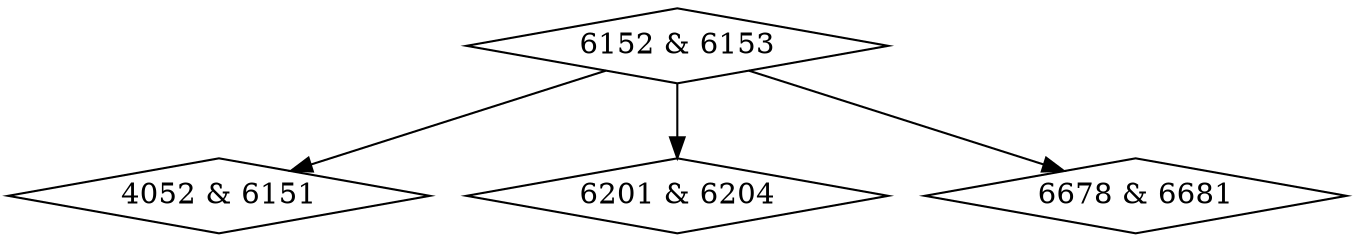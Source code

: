 digraph {
0 [label = "4052 & 6151", shape = diamond];
1 [label = "6152 & 6153", shape = diamond];
2 [label = "6201 & 6204", shape = diamond];
3 [label = "6678 & 6681", shape = diamond];
1->0;
1->2;
1->3;
}
